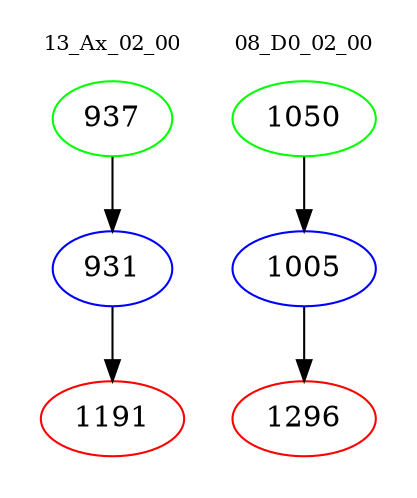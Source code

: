 digraph{
subgraph cluster_0 {
color = white
label = "13_Ax_02_00";
fontsize=10;
T0_937 [label="937", color="green"]
T0_937 -> T0_931 [color="black"]
T0_931 [label="931", color="blue"]
T0_931 -> T0_1191 [color="black"]
T0_1191 [label="1191", color="red"]
}
subgraph cluster_1 {
color = white
label = "08_D0_02_00";
fontsize=10;
T1_1050 [label="1050", color="green"]
T1_1050 -> T1_1005 [color="black"]
T1_1005 [label="1005", color="blue"]
T1_1005 -> T1_1296 [color="black"]
T1_1296 [label="1296", color="red"]
}
}
